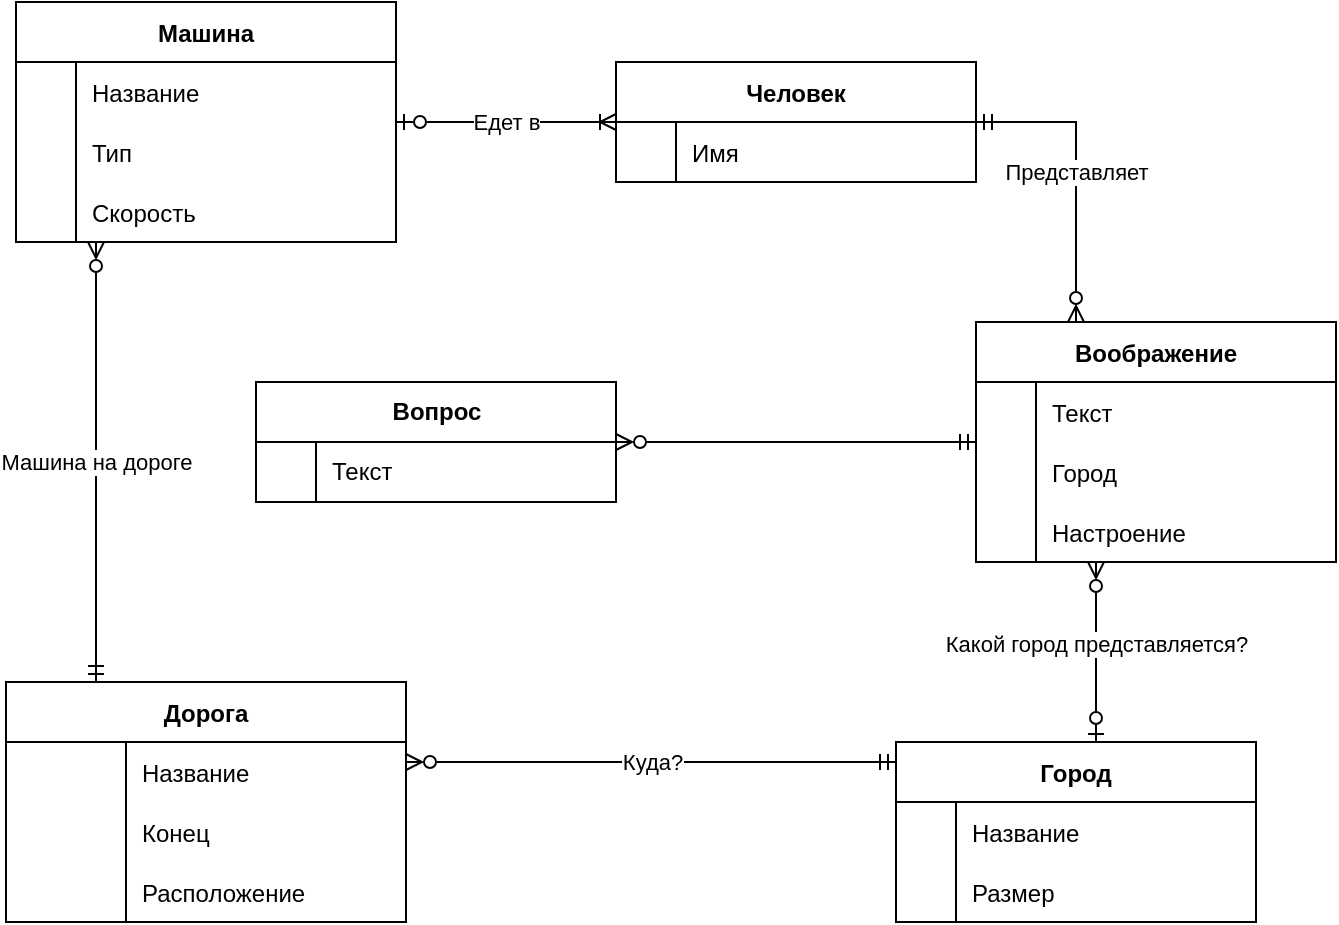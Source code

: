 <mxfile version="21.0.2" type="github">
  <diagram name="Page-1" id="e56a1550-8fbb-45ad-956c-1786394a9013">
    <mxGraphModel dx="935" dy="1280" grid="1" gridSize="10" guides="1" tooltips="1" connect="1" arrows="1" fold="1" page="1" pageScale="1" pageWidth="1100" pageHeight="850" background="none" math="0" shadow="0">
      <root>
        <mxCell id="0" />
        <mxCell id="1" parent="0" />
        <mxCell id="c6sAwi9QVTVZ_ExDH39v-31" value="Куда?" style="edgeStyle=orthogonalEdgeStyle;rounded=0;orthogonalLoop=1;jettySize=auto;html=1;startArrow=ERmandOne;startFill=0;endArrow=ERzeroToMany;endFill=0;" edge="1" parent="1" source="pWjKHq5pREKSBnfmIH6U-14" target="pWjKHq5pREKSBnfmIH6U-70">
          <mxGeometry relative="1" as="geometry">
            <Array as="points">
              <mxPoint x="720" y="320" />
              <mxPoint x="720" y="320" />
            </Array>
          </mxGeometry>
        </mxCell>
        <mxCell id="pWjKHq5pREKSBnfmIH6U-14" value="Город" style="shape=table;startSize=30;container=1;collapsible=1;childLayout=tableLayout;fixedRows=1;rowLines=0;fontStyle=1;align=center;resizeLast=1;" parent="1" vertex="1">
          <mxGeometry x="840" y="310" width="180" height="90" as="geometry" />
        </mxCell>
        <mxCell id="pWjKHq5pREKSBnfmIH6U-18" value="" style="shape=tableRow;horizontal=0;startSize=0;swimlaneHead=0;swimlaneBody=0;fillColor=none;collapsible=0;dropTarget=0;points=[[0,0.5],[1,0.5]];portConstraint=eastwest;top=0;left=0;right=0;bottom=0;" parent="pWjKHq5pREKSBnfmIH6U-14" vertex="1">
          <mxGeometry y="30" width="180" height="30" as="geometry" />
        </mxCell>
        <mxCell id="pWjKHq5pREKSBnfmIH6U-19" value="" style="shape=partialRectangle;connectable=0;fillColor=none;top=0;left=0;bottom=0;right=0;editable=1;overflow=hidden;" parent="pWjKHq5pREKSBnfmIH6U-18" vertex="1">
          <mxGeometry width="30" height="30" as="geometry">
            <mxRectangle width="30" height="30" as="alternateBounds" />
          </mxGeometry>
        </mxCell>
        <mxCell id="pWjKHq5pREKSBnfmIH6U-20" value="Название" style="shape=partialRectangle;connectable=0;fillColor=none;top=0;left=0;bottom=0;right=0;align=left;spacingLeft=6;overflow=hidden;" parent="pWjKHq5pREKSBnfmIH6U-18" vertex="1">
          <mxGeometry x="30" width="150" height="30" as="geometry">
            <mxRectangle width="150" height="30" as="alternateBounds" />
          </mxGeometry>
        </mxCell>
        <mxCell id="pWjKHq5pREKSBnfmIH6U-21" value="" style="shape=tableRow;horizontal=0;startSize=0;swimlaneHead=0;swimlaneBody=0;fillColor=none;collapsible=0;dropTarget=0;points=[[0,0.5],[1,0.5]];portConstraint=eastwest;top=0;left=0;right=0;bottom=0;" parent="pWjKHq5pREKSBnfmIH6U-14" vertex="1">
          <mxGeometry y="60" width="180" height="30" as="geometry" />
        </mxCell>
        <mxCell id="pWjKHq5pREKSBnfmIH6U-22" value="" style="shape=partialRectangle;connectable=0;fillColor=none;top=0;left=0;bottom=0;right=0;editable=1;overflow=hidden;" parent="pWjKHq5pREKSBnfmIH6U-21" vertex="1">
          <mxGeometry width="30" height="30" as="geometry">
            <mxRectangle width="30" height="30" as="alternateBounds" />
          </mxGeometry>
        </mxCell>
        <mxCell id="pWjKHq5pREKSBnfmIH6U-23" value="Размер" style="shape=partialRectangle;connectable=0;fillColor=none;top=0;left=0;bottom=0;right=0;align=left;spacingLeft=6;overflow=hidden;" parent="pWjKHq5pREKSBnfmIH6U-21" vertex="1">
          <mxGeometry x="30" width="150" height="30" as="geometry">
            <mxRectangle width="150" height="30" as="alternateBounds" />
          </mxGeometry>
        </mxCell>
        <mxCell id="pWjKHq5pREKSBnfmIH6U-27" value="Машина" style="shape=table;startSize=30;container=1;collapsible=1;childLayout=tableLayout;fixedRows=1;rowLines=0;fontStyle=1;align=center;resizeLast=1;" parent="1" vertex="1">
          <mxGeometry x="400" y="-60" width="190.0" height="120" as="geometry" />
        </mxCell>
        <mxCell id="pWjKHq5pREKSBnfmIH6U-31" value="" style="shape=tableRow;horizontal=0;startSize=0;swimlaneHead=0;swimlaneBody=0;fillColor=none;collapsible=0;dropTarget=0;points=[[0,0.5],[1,0.5]];portConstraint=eastwest;top=0;left=0;right=0;bottom=0;" parent="pWjKHq5pREKSBnfmIH6U-27" vertex="1">
          <mxGeometry y="30" width="190.0" height="30" as="geometry" />
        </mxCell>
        <mxCell id="pWjKHq5pREKSBnfmIH6U-32" value="" style="shape=partialRectangle;connectable=0;fillColor=none;top=0;left=0;bottom=0;right=0;editable=1;overflow=hidden;" parent="pWjKHq5pREKSBnfmIH6U-31" vertex="1">
          <mxGeometry width="30" height="30" as="geometry">
            <mxRectangle width="30" height="30" as="alternateBounds" />
          </mxGeometry>
        </mxCell>
        <mxCell id="pWjKHq5pREKSBnfmIH6U-33" value="Название" style="shape=partialRectangle;connectable=0;fillColor=none;top=0;left=0;bottom=0;right=0;align=left;spacingLeft=6;overflow=hidden;" parent="pWjKHq5pREKSBnfmIH6U-31" vertex="1">
          <mxGeometry x="30" width="160.0" height="30" as="geometry">
            <mxRectangle width="160.0" height="30" as="alternateBounds" />
          </mxGeometry>
        </mxCell>
        <mxCell id="pWjKHq5pREKSBnfmIH6U-37" value="" style="shape=tableRow;horizontal=0;startSize=0;swimlaneHead=0;swimlaneBody=0;fillColor=none;collapsible=0;dropTarget=0;points=[[0,0.5],[1,0.5]];portConstraint=eastwest;top=0;left=0;right=0;bottom=0;" parent="pWjKHq5pREKSBnfmIH6U-27" vertex="1">
          <mxGeometry y="60" width="190.0" height="30" as="geometry" />
        </mxCell>
        <mxCell id="pWjKHq5pREKSBnfmIH6U-38" value="" style="shape=partialRectangle;connectable=0;fillColor=none;top=0;left=0;bottom=0;right=0;editable=1;overflow=hidden;" parent="pWjKHq5pREKSBnfmIH6U-37" vertex="1">
          <mxGeometry width="30" height="30" as="geometry">
            <mxRectangle width="30" height="30" as="alternateBounds" />
          </mxGeometry>
        </mxCell>
        <mxCell id="pWjKHq5pREKSBnfmIH6U-39" value="Тип" style="shape=partialRectangle;connectable=0;fillColor=none;top=0;left=0;bottom=0;right=0;align=left;spacingLeft=6;overflow=hidden;" parent="pWjKHq5pREKSBnfmIH6U-37" vertex="1">
          <mxGeometry x="30" width="160.0" height="30" as="geometry">
            <mxRectangle width="160.0" height="30" as="alternateBounds" />
          </mxGeometry>
        </mxCell>
        <mxCell id="pWjKHq5pREKSBnfmIH6U-110" style="shape=tableRow;horizontal=0;startSize=0;swimlaneHead=0;swimlaneBody=0;fillColor=none;collapsible=0;dropTarget=0;points=[[0,0.5],[1,0.5]];portConstraint=eastwest;top=0;left=0;right=0;bottom=0;" parent="pWjKHq5pREKSBnfmIH6U-27" vertex="1">
          <mxGeometry y="90" width="190.0" height="30" as="geometry" />
        </mxCell>
        <mxCell id="pWjKHq5pREKSBnfmIH6U-111" style="shape=partialRectangle;connectable=0;fillColor=none;top=0;left=0;bottom=0;right=0;editable=1;overflow=hidden;" parent="pWjKHq5pREKSBnfmIH6U-110" vertex="1">
          <mxGeometry width="30" height="30" as="geometry">
            <mxRectangle width="30" height="30" as="alternateBounds" />
          </mxGeometry>
        </mxCell>
        <mxCell id="pWjKHq5pREKSBnfmIH6U-112" value="Скорость" style="shape=partialRectangle;connectable=0;fillColor=none;top=0;left=0;bottom=0;right=0;align=left;spacingLeft=6;overflow=hidden;" parent="pWjKHq5pREKSBnfmIH6U-110" vertex="1">
          <mxGeometry x="30" width="160.0" height="30" as="geometry">
            <mxRectangle width="160.0" height="30" as="alternateBounds" />
          </mxGeometry>
        </mxCell>
        <mxCell id="pWjKHq5pREKSBnfmIH6U-40" value="Человек" style="shape=table;startSize=30;container=1;collapsible=1;childLayout=tableLayout;fixedRows=1;rowLines=0;fontStyle=1;align=center;resizeLast=1;" parent="1" vertex="1">
          <mxGeometry x="700" y="-30" width="180" height="60" as="geometry" />
        </mxCell>
        <mxCell id="pWjKHq5pREKSBnfmIH6U-44" value="" style="shape=tableRow;horizontal=0;startSize=0;swimlaneHead=0;swimlaneBody=0;fillColor=none;collapsible=0;dropTarget=0;points=[[0,0.5],[1,0.5]];portConstraint=eastwest;top=0;left=0;right=0;bottom=0;" parent="pWjKHq5pREKSBnfmIH6U-40" vertex="1">
          <mxGeometry y="30" width="180" height="30" as="geometry" />
        </mxCell>
        <mxCell id="pWjKHq5pREKSBnfmIH6U-45" value="" style="shape=partialRectangle;connectable=0;fillColor=none;top=0;left=0;bottom=0;right=0;editable=1;overflow=hidden;" parent="pWjKHq5pREKSBnfmIH6U-44" vertex="1">
          <mxGeometry width="30" height="30" as="geometry">
            <mxRectangle width="30" height="30" as="alternateBounds" />
          </mxGeometry>
        </mxCell>
        <mxCell id="pWjKHq5pREKSBnfmIH6U-46" value="Имя" style="shape=partialRectangle;connectable=0;fillColor=none;top=0;left=0;bottom=0;right=0;align=left;spacingLeft=6;overflow=hidden;" parent="pWjKHq5pREKSBnfmIH6U-44" vertex="1">
          <mxGeometry x="30" width="150" height="30" as="geometry">
            <mxRectangle width="150" height="30" as="alternateBounds" />
          </mxGeometry>
        </mxCell>
        <mxCell id="c6sAwi9QVTVZ_ExDH39v-26" value="" style="edgeStyle=orthogonalEdgeStyle;rounded=0;orthogonalLoop=1;jettySize=auto;html=1;startArrow=ERmandOne;startFill=0;endArrow=ERzeroToMany;endFill=0;" edge="1" parent="1" source="pWjKHq5pREKSBnfmIH6U-53" target="c6sAwi9QVTVZ_ExDH39v-13">
          <mxGeometry x="0.004" relative="1" as="geometry">
            <mxPoint as="offset" />
          </mxGeometry>
        </mxCell>
        <mxCell id="pWjKHq5pREKSBnfmIH6U-53" value="Воображение" style="shape=table;startSize=30;container=1;collapsible=1;childLayout=tableLayout;fixedRows=1;rowLines=0;fontStyle=1;align=center;resizeLast=1;" parent="1" vertex="1">
          <mxGeometry x="880" y="100" width="180" height="120" as="geometry" />
        </mxCell>
        <mxCell id="pWjKHq5pREKSBnfmIH6U-60" value="" style="shape=tableRow;horizontal=0;startSize=0;swimlaneHead=0;swimlaneBody=0;fillColor=none;collapsible=0;dropTarget=0;points=[[0,0.5],[1,0.5]];portConstraint=eastwest;top=0;left=0;right=0;bottom=0;" parent="pWjKHq5pREKSBnfmIH6U-53" vertex="1">
          <mxGeometry y="30" width="180" height="30" as="geometry" />
        </mxCell>
        <mxCell id="pWjKHq5pREKSBnfmIH6U-61" value="" style="shape=partialRectangle;connectable=0;fillColor=none;top=0;left=0;bottom=0;right=0;editable=1;overflow=hidden;" parent="pWjKHq5pREKSBnfmIH6U-60" vertex="1">
          <mxGeometry width="30" height="30" as="geometry">
            <mxRectangle width="30" height="30" as="alternateBounds" />
          </mxGeometry>
        </mxCell>
        <mxCell id="pWjKHq5pREKSBnfmIH6U-62" value="Текст" style="shape=partialRectangle;connectable=0;fillColor=none;top=0;left=0;bottom=0;right=0;align=left;spacingLeft=6;overflow=hidden;" parent="pWjKHq5pREKSBnfmIH6U-60" vertex="1">
          <mxGeometry x="30" width="150" height="30" as="geometry">
            <mxRectangle width="150" height="30" as="alternateBounds" />
          </mxGeometry>
        </mxCell>
        <mxCell id="c6sAwi9QVTVZ_ExDH39v-3" style="shape=tableRow;horizontal=0;startSize=0;swimlaneHead=0;swimlaneBody=0;fillColor=none;collapsible=0;dropTarget=0;points=[[0,0.5],[1,0.5]];portConstraint=eastwest;top=0;left=0;right=0;bottom=0;" vertex="1" parent="pWjKHq5pREKSBnfmIH6U-53">
          <mxGeometry y="60" width="180" height="30" as="geometry" />
        </mxCell>
        <mxCell id="c6sAwi9QVTVZ_ExDH39v-4" value="" style="shape=partialRectangle;connectable=0;fillColor=none;top=0;left=0;bottom=0;right=0;editable=1;overflow=hidden;" vertex="1" parent="c6sAwi9QVTVZ_ExDH39v-3">
          <mxGeometry width="30" height="30" as="geometry">
            <mxRectangle width="30" height="30" as="alternateBounds" />
          </mxGeometry>
        </mxCell>
        <mxCell id="c6sAwi9QVTVZ_ExDH39v-5" value="Город" style="shape=partialRectangle;connectable=0;fillColor=none;top=0;left=0;bottom=0;right=0;align=left;spacingLeft=6;overflow=hidden;" vertex="1" parent="c6sAwi9QVTVZ_ExDH39v-3">
          <mxGeometry x="30" width="150" height="30" as="geometry">
            <mxRectangle width="150" height="30" as="alternateBounds" />
          </mxGeometry>
        </mxCell>
        <mxCell id="c6sAwi9QVTVZ_ExDH39v-6" style="shape=tableRow;horizontal=0;startSize=0;swimlaneHead=0;swimlaneBody=0;fillColor=none;collapsible=0;dropTarget=0;points=[[0,0.5],[1,0.5]];portConstraint=eastwest;top=0;left=0;right=0;bottom=0;" vertex="1" parent="pWjKHq5pREKSBnfmIH6U-53">
          <mxGeometry y="90" width="180" height="30" as="geometry" />
        </mxCell>
        <mxCell id="c6sAwi9QVTVZ_ExDH39v-7" value="" style="shape=partialRectangle;connectable=0;fillColor=none;top=0;left=0;bottom=0;right=0;editable=1;overflow=hidden;" vertex="1" parent="c6sAwi9QVTVZ_ExDH39v-6">
          <mxGeometry width="30" height="30" as="geometry">
            <mxRectangle width="30" height="30" as="alternateBounds" />
          </mxGeometry>
        </mxCell>
        <mxCell id="c6sAwi9QVTVZ_ExDH39v-8" value="Настроение" style="shape=partialRectangle;connectable=0;fillColor=none;top=0;left=0;bottom=0;right=0;align=left;spacingLeft=6;overflow=hidden;" vertex="1" parent="c6sAwi9QVTVZ_ExDH39v-6">
          <mxGeometry x="30" width="150" height="30" as="geometry">
            <mxRectangle width="150" height="30" as="alternateBounds" />
          </mxGeometry>
        </mxCell>
        <mxCell id="pWjKHq5pREKSBnfmIH6U-70" value="Дорога" style="shape=table;startSize=30;container=1;collapsible=1;childLayout=tableLayout;fixedRows=1;rowLines=0;fontStyle=1;align=center;resizeLast=1;" parent="1" vertex="1">
          <mxGeometry x="395" y="280" width="200" height="120" as="geometry" />
        </mxCell>
        <mxCell id="pWjKHq5pREKSBnfmIH6U-94" style="shape=tableRow;horizontal=0;startSize=0;swimlaneHead=0;swimlaneBody=0;fillColor=none;collapsible=0;dropTarget=0;points=[[0,0.5],[1,0.5]];portConstraint=eastwest;top=0;left=0;right=0;bottom=0;" parent="pWjKHq5pREKSBnfmIH6U-70" vertex="1">
          <mxGeometry y="30" width="200" height="30" as="geometry" />
        </mxCell>
        <mxCell id="pWjKHq5pREKSBnfmIH6U-95" style="shape=partialRectangle;connectable=0;fillColor=none;top=0;left=0;bottom=0;right=0;editable=1;overflow=hidden;" parent="pWjKHq5pREKSBnfmIH6U-94" vertex="1">
          <mxGeometry width="60" height="30" as="geometry">
            <mxRectangle width="60" height="30" as="alternateBounds" />
          </mxGeometry>
        </mxCell>
        <mxCell id="pWjKHq5pREKSBnfmIH6U-96" value="Название" style="shape=partialRectangle;connectable=0;fillColor=none;top=0;left=0;bottom=0;right=0;align=left;spacingLeft=6;overflow=hidden;" parent="pWjKHq5pREKSBnfmIH6U-94" vertex="1">
          <mxGeometry x="60" width="140" height="30" as="geometry">
            <mxRectangle width="140" height="30" as="alternateBounds" />
          </mxGeometry>
        </mxCell>
        <mxCell id="pWjKHq5pREKSBnfmIH6U-77" value="" style="shape=tableRow;horizontal=0;startSize=0;swimlaneHead=0;swimlaneBody=0;fillColor=none;collapsible=0;dropTarget=0;points=[[0,0.5],[1,0.5]];portConstraint=eastwest;top=0;left=0;right=0;bottom=0;" parent="pWjKHq5pREKSBnfmIH6U-70" vertex="1">
          <mxGeometry y="60" width="200" height="30" as="geometry" />
        </mxCell>
        <mxCell id="pWjKHq5pREKSBnfmIH6U-78" value="" style="shape=partialRectangle;connectable=0;fillColor=none;top=0;left=0;bottom=0;right=0;editable=1;overflow=hidden;" parent="pWjKHq5pREKSBnfmIH6U-77" vertex="1">
          <mxGeometry width="60" height="30" as="geometry">
            <mxRectangle width="60" height="30" as="alternateBounds" />
          </mxGeometry>
        </mxCell>
        <mxCell id="pWjKHq5pREKSBnfmIH6U-79" value="Конец" style="shape=partialRectangle;connectable=0;fillColor=none;top=0;left=0;bottom=0;right=0;align=left;spacingLeft=6;overflow=hidden;" parent="pWjKHq5pREKSBnfmIH6U-77" vertex="1">
          <mxGeometry x="60" width="140" height="30" as="geometry">
            <mxRectangle width="140" height="30" as="alternateBounds" />
          </mxGeometry>
        </mxCell>
        <mxCell id="c6sAwi9QVTVZ_ExDH39v-27" style="shape=tableRow;horizontal=0;startSize=0;swimlaneHead=0;swimlaneBody=0;fillColor=none;collapsible=0;dropTarget=0;points=[[0,0.5],[1,0.5]];portConstraint=eastwest;top=0;left=0;right=0;bottom=0;" vertex="1" parent="pWjKHq5pREKSBnfmIH6U-70">
          <mxGeometry y="90" width="200" height="30" as="geometry" />
        </mxCell>
        <mxCell id="c6sAwi9QVTVZ_ExDH39v-28" style="shape=partialRectangle;connectable=0;fillColor=none;top=0;left=0;bottom=0;right=0;editable=1;overflow=hidden;" vertex="1" parent="c6sAwi9QVTVZ_ExDH39v-27">
          <mxGeometry width="60" height="30" as="geometry">
            <mxRectangle width="60" height="30" as="alternateBounds" />
          </mxGeometry>
        </mxCell>
        <mxCell id="c6sAwi9QVTVZ_ExDH39v-29" value="Расположение" style="shape=partialRectangle;connectable=0;fillColor=none;top=0;left=0;bottom=0;right=0;align=left;spacingLeft=6;overflow=hidden;" vertex="1" parent="c6sAwi9QVTVZ_ExDH39v-27">
          <mxGeometry x="60" width="140" height="30" as="geometry">
            <mxRectangle width="140" height="30" as="alternateBounds" />
          </mxGeometry>
        </mxCell>
        <mxCell id="pWjKHq5pREKSBnfmIH6U-104" value="Машина на дороге" style="edgeStyle=orthogonalEdgeStyle;rounded=0;jumpStyle=none;orthogonalLoop=1;jettySize=auto;html=1;startArrow=ERmandOne;startFill=0;endArrow=ERzeroToMany;endFill=0;" parent="1" source="pWjKHq5pREKSBnfmIH6U-70" target="pWjKHq5pREKSBnfmIH6U-27" edge="1">
          <mxGeometry relative="1" as="geometry">
            <mxPoint x="590" y="295" as="sourcePoint" />
            <Array as="points">
              <mxPoint x="440" y="230" />
              <mxPoint x="440" y="230" />
            </Array>
          </mxGeometry>
        </mxCell>
        <mxCell id="pWjKHq5pREKSBnfmIH6U-107" value="Представляет" style="edgeStyle=orthogonalEdgeStyle;rounded=0;jumpStyle=none;orthogonalLoop=1;jettySize=auto;html=1;startArrow=ERzeroToMany;startFill=0;endArrow=ERmandOne;endFill=0;" parent="1" source="pWjKHq5pREKSBnfmIH6U-53" target="pWjKHq5pREKSBnfmIH6U-40" edge="1">
          <mxGeometry relative="1" as="geometry">
            <mxPoint x="980" y="225" as="sourcePoint" />
            <mxPoint x="860" y="85" as="targetPoint" />
            <Array as="points">
              <mxPoint x="930" y="80" />
              <mxPoint x="930" y="80" />
            </Array>
          </mxGeometry>
        </mxCell>
        <mxCell id="pWjKHq5pREKSBnfmIH6U-108" value="Какой город представляется?" style="edgeStyle=orthogonalEdgeStyle;rounded=0;jumpStyle=none;orthogonalLoop=1;jettySize=auto;html=1;startArrow=ERzeroToMany;startFill=0;endArrow=ERzeroToOne;endFill=0;" parent="1" source="pWjKHq5pREKSBnfmIH6U-53" target="pWjKHq5pREKSBnfmIH6U-14" edge="1">
          <mxGeometry x="-0.097" relative="1" as="geometry">
            <mxPoint x="980" y="225" as="sourcePoint" />
            <Array as="points">
              <mxPoint x="940" y="260" />
              <mxPoint x="940" y="260" />
            </Array>
            <mxPoint as="offset" />
          </mxGeometry>
        </mxCell>
        <mxCell id="pWjKHq5pREKSBnfmIH6U-109" value="Едет в" style="edgeStyle=orthogonalEdgeStyle;rounded=0;jumpStyle=none;orthogonalLoop=1;jettySize=auto;html=1;startArrow=ERzeroToOne;startFill=0;endArrow=ERoneToMany;endFill=0;" parent="1" source="pWjKHq5pREKSBnfmIH6U-27" target="pWjKHq5pREKSBnfmIH6U-40" edge="1">
          <mxGeometry relative="1" as="geometry">
            <mxPoint x="590.0" y="105" as="sourcePoint" />
            <mxPoint x="680" y="85" as="targetPoint" />
          </mxGeometry>
        </mxCell>
        <mxCell id="c6sAwi9QVTVZ_ExDH39v-13" value="Вопрос" style="shape=table;startSize=30;container=1;collapsible=1;childLayout=tableLayout;fixedRows=1;rowLines=0;fontStyle=1;align=center;resizeLast=1;html=1;" vertex="1" parent="1">
          <mxGeometry x="520" y="130" width="180" height="60" as="geometry" />
        </mxCell>
        <mxCell id="c6sAwi9QVTVZ_ExDH39v-17" value="" style="shape=tableRow;horizontal=0;startSize=0;swimlaneHead=0;swimlaneBody=0;fillColor=none;collapsible=0;dropTarget=0;points=[[0,0.5],[1,0.5]];portConstraint=eastwest;top=0;left=0;right=0;bottom=0;" vertex="1" parent="c6sAwi9QVTVZ_ExDH39v-13">
          <mxGeometry y="30" width="180" height="30" as="geometry" />
        </mxCell>
        <mxCell id="c6sAwi9QVTVZ_ExDH39v-18" value="" style="shape=partialRectangle;connectable=0;fillColor=none;top=0;left=0;bottom=0;right=0;editable=1;overflow=hidden;whiteSpace=wrap;html=1;" vertex="1" parent="c6sAwi9QVTVZ_ExDH39v-17">
          <mxGeometry width="30" height="30" as="geometry">
            <mxRectangle width="30" height="30" as="alternateBounds" />
          </mxGeometry>
        </mxCell>
        <mxCell id="c6sAwi9QVTVZ_ExDH39v-19" value="Текст" style="shape=partialRectangle;connectable=0;fillColor=none;top=0;left=0;bottom=0;right=0;align=left;spacingLeft=6;overflow=hidden;whiteSpace=wrap;html=1;" vertex="1" parent="c6sAwi9QVTVZ_ExDH39v-17">
          <mxGeometry x="30" width="150" height="30" as="geometry">
            <mxRectangle width="150" height="30" as="alternateBounds" />
          </mxGeometry>
        </mxCell>
      </root>
    </mxGraphModel>
  </diagram>
</mxfile>
